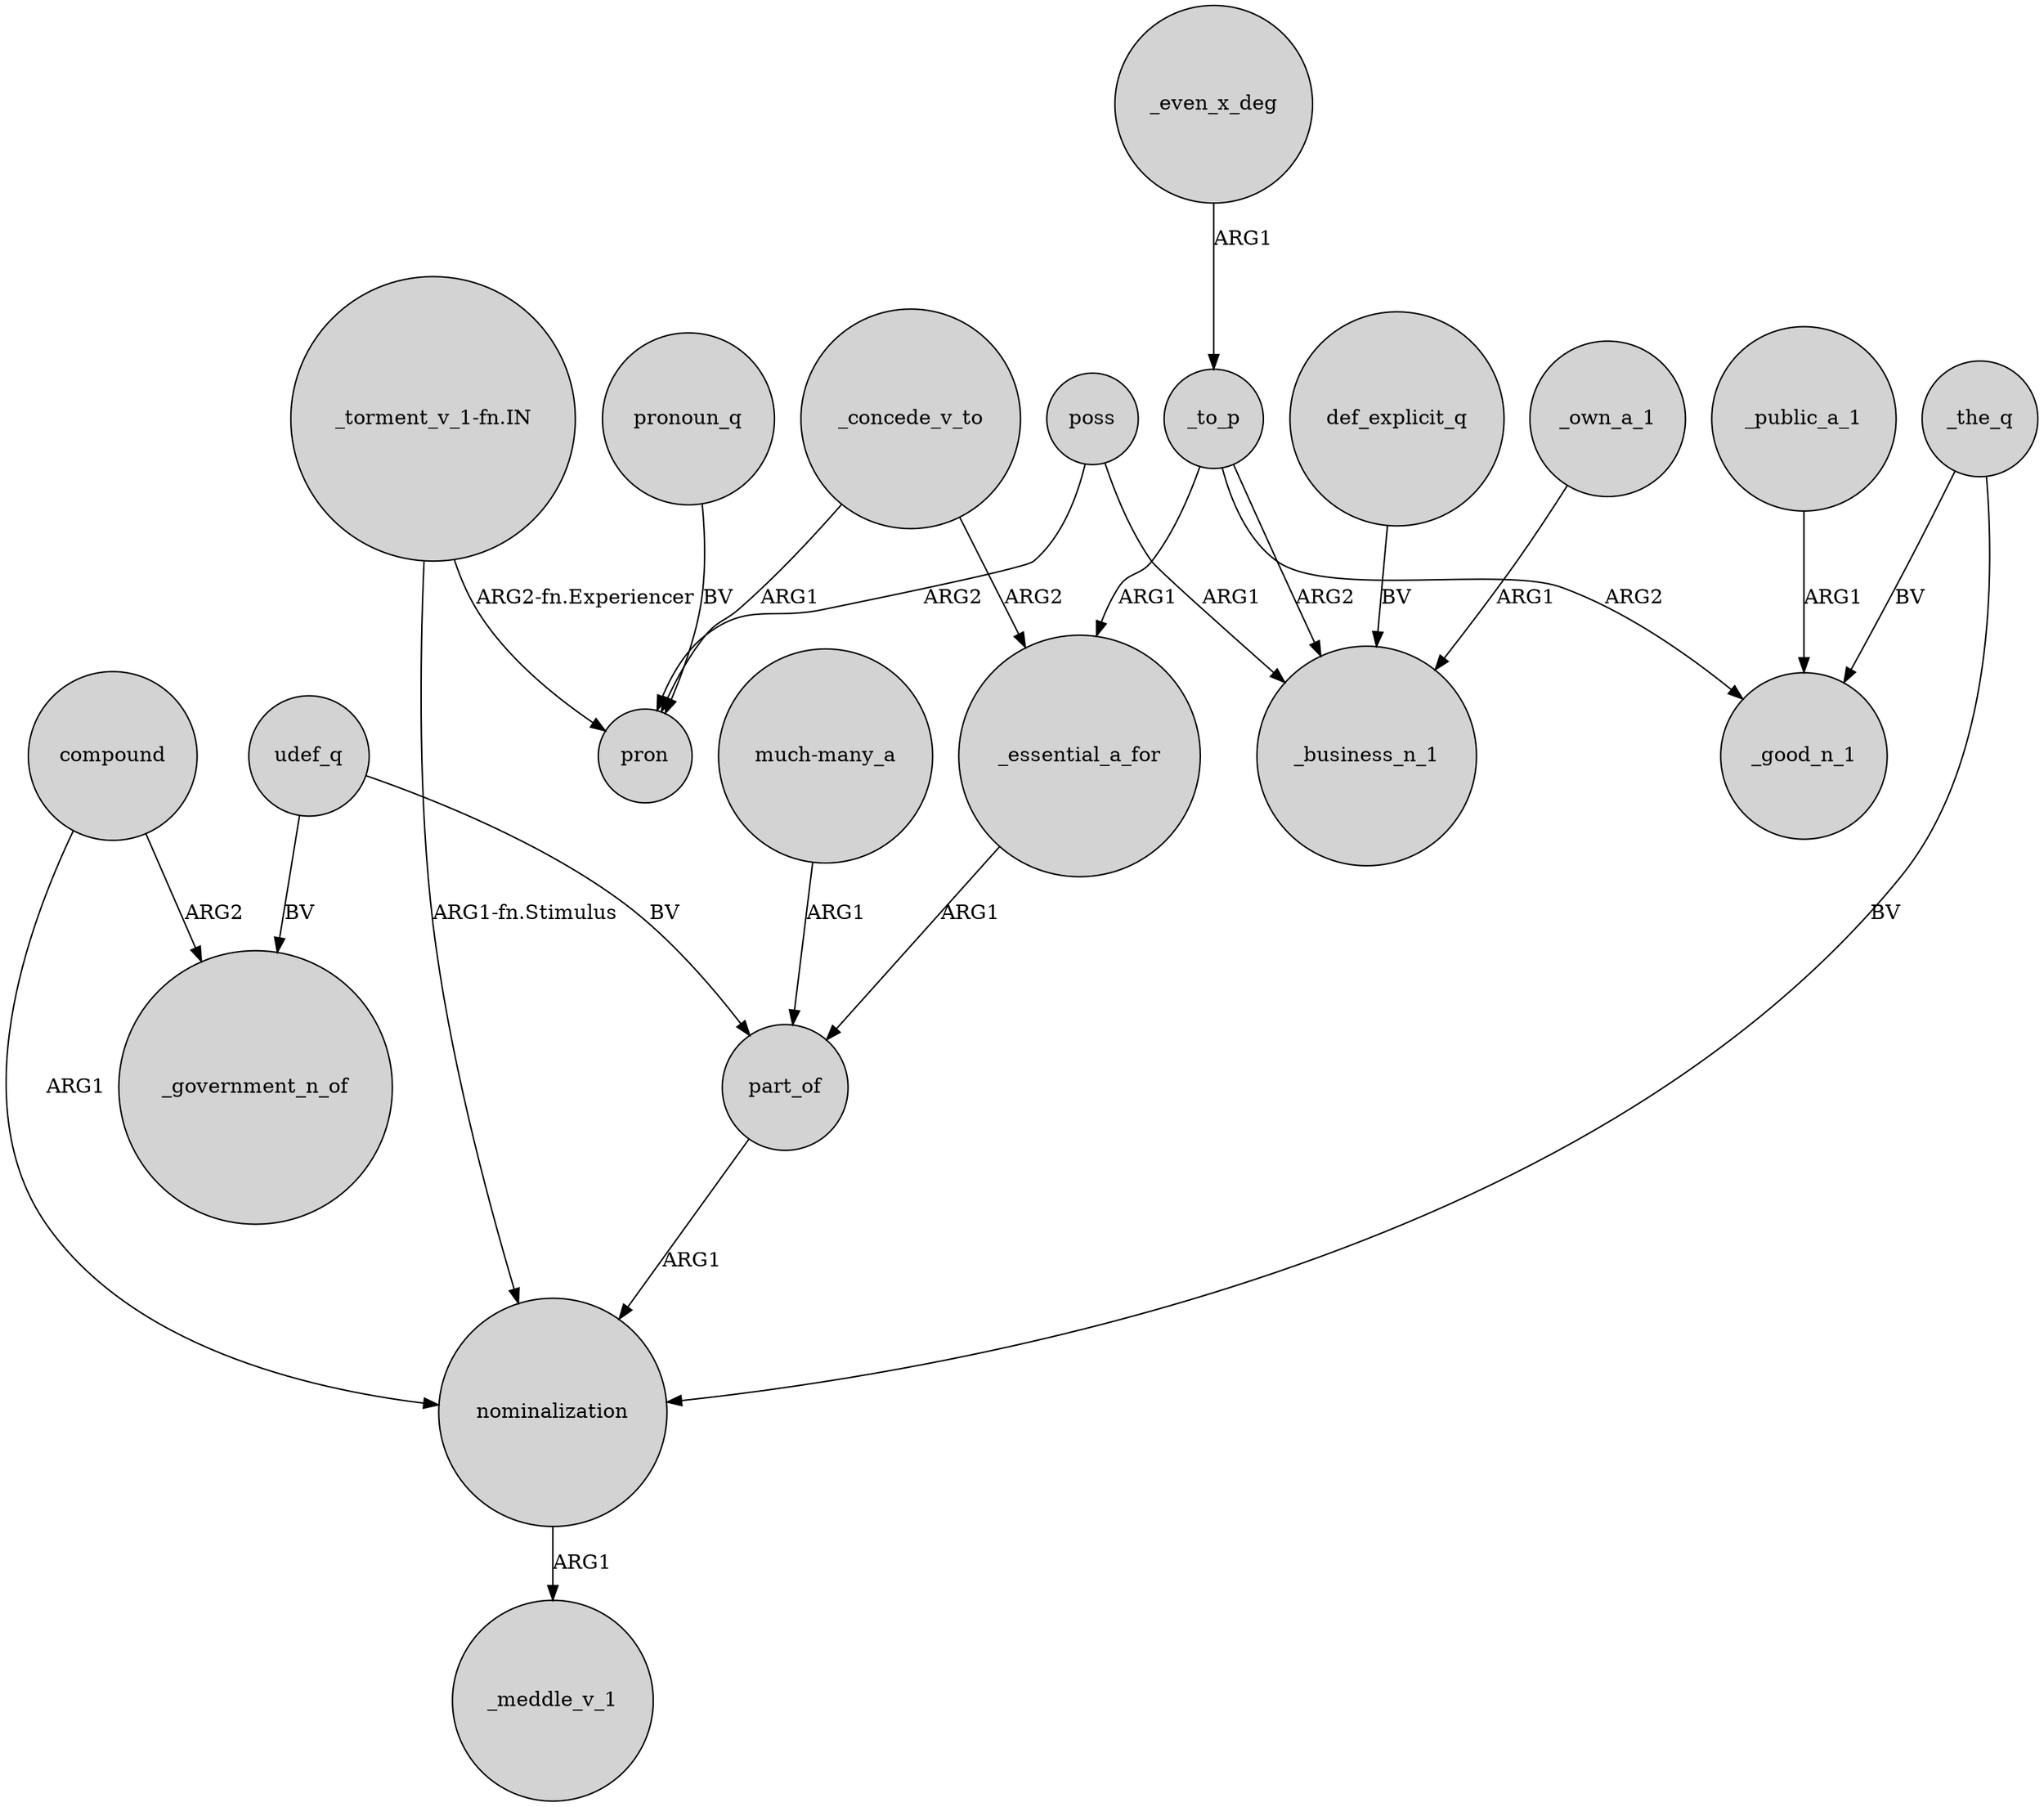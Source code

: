 digraph {
	node [shape=circle style=filled]
	udef_q -> part_of [label=BV]
	poss -> pron [label=ARG2]
	compound -> _government_n_of [label=ARG2]
	udef_q -> _government_n_of [label=BV]
	"much-many_a" -> part_of [label=ARG1]
	_to_p -> _business_n_1 [label=ARG2]
	poss -> _business_n_1 [label=ARG1]
	_to_p -> _essential_a_for [label=ARG1]
	_concede_v_to -> _essential_a_for [label=ARG2]
	part_of -> nominalization [label=ARG1]
	"_torment_v_1-fn.IN" -> nominalization [label="ARG1-fn.Stimulus"]
	_the_q -> _good_n_1 [label=BV]
	_to_p -> _good_n_1 [label=ARG2]
	nominalization -> _meddle_v_1 [label=ARG1]
	_public_a_1 -> _good_n_1 [label=ARG1]
	pronoun_q -> pron [label=BV]
	_even_x_deg -> _to_p [label=ARG1]
	_essential_a_for -> part_of [label=ARG1]
	"_torment_v_1-fn.IN" -> pron [label="ARG2-fn.Experiencer"]
	_own_a_1 -> _business_n_1 [label=ARG1]
	compound -> nominalization [label=ARG1]
	_concede_v_to -> pron [label=ARG1]
	_the_q -> nominalization [label=BV]
	def_explicit_q -> _business_n_1 [label=BV]
}
